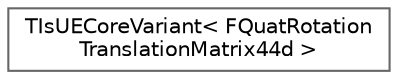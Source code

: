 digraph "Graphical Class Hierarchy"
{
 // INTERACTIVE_SVG=YES
 // LATEX_PDF_SIZE
  bgcolor="transparent";
  edge [fontname=Helvetica,fontsize=10,labelfontname=Helvetica,labelfontsize=10];
  node [fontname=Helvetica,fontsize=10,shape=box,height=0.2,width=0.4];
  rankdir="LR";
  Node0 [id="Node000000",label="TIsUECoreVariant\< FQuatRotation\lTranslationMatrix44d \>",height=0.2,width=0.4,color="grey40", fillcolor="white", style="filled",URL="$d2/dfe/structTIsUECoreVariant_3_01FQuatRotationTranslationMatrix44d_01_4.html",tooltip=" "];
}
